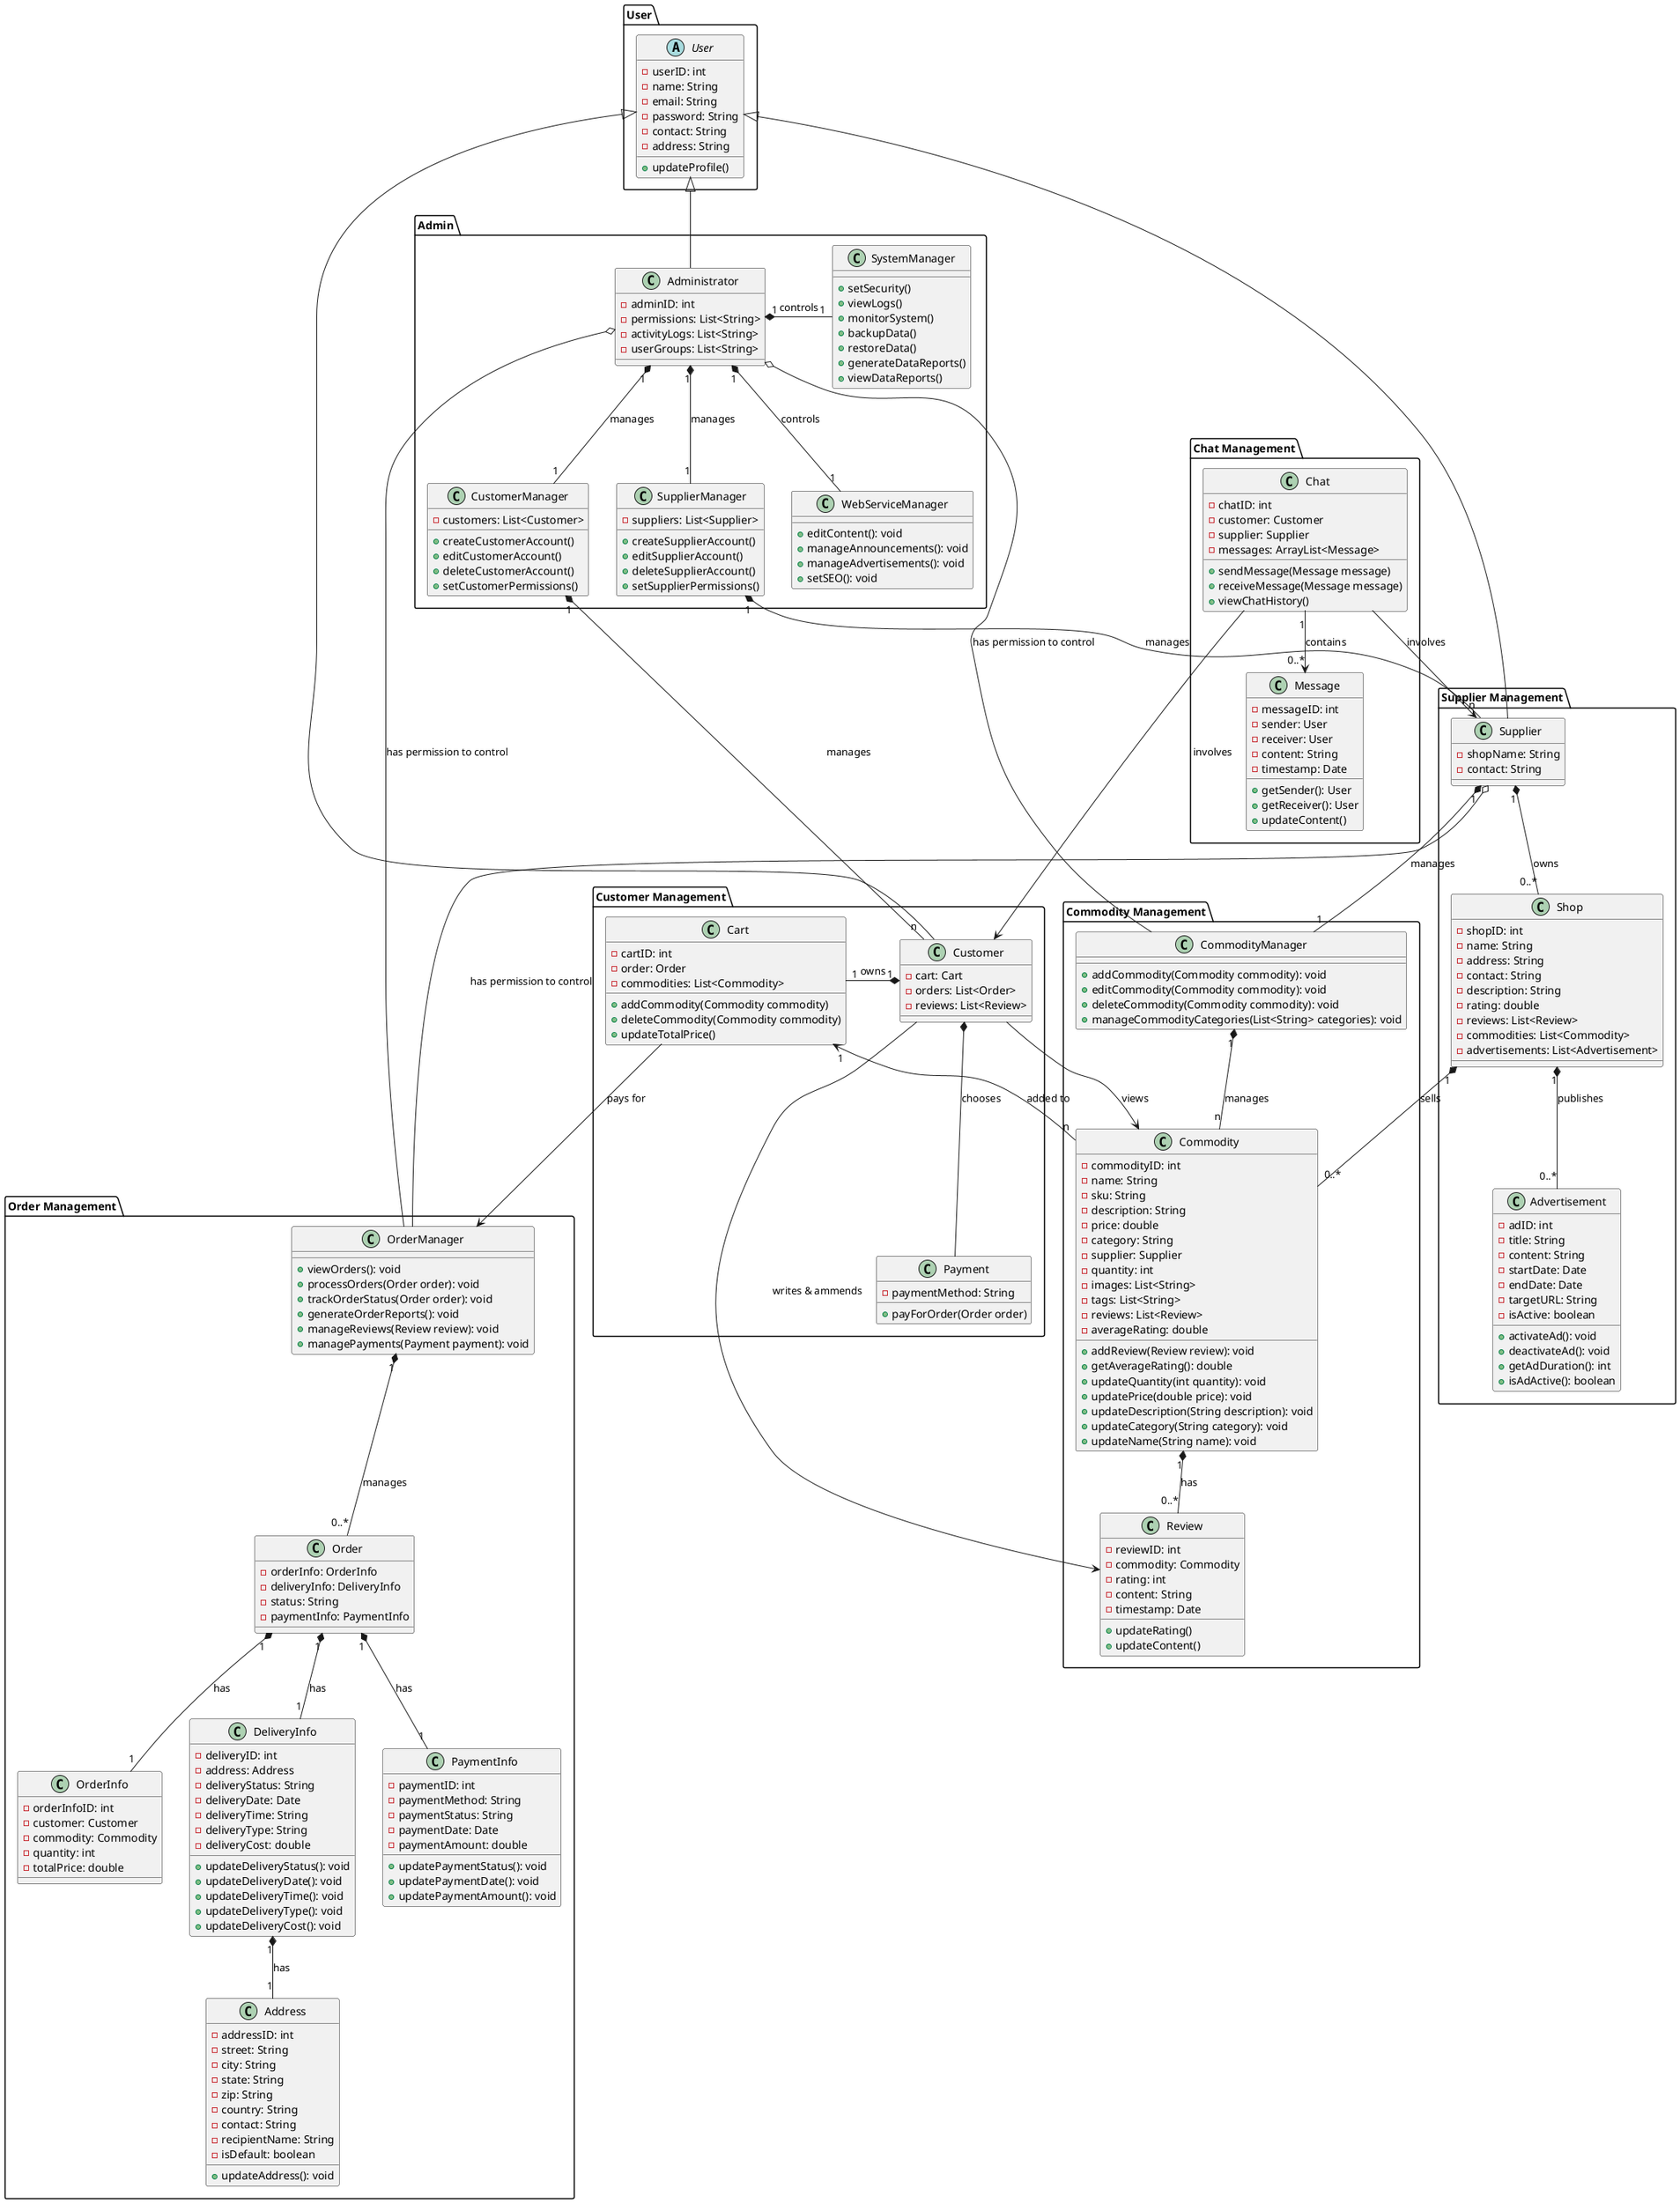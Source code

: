 @startuml

package "User" {
    abstract class User {
        -userID: int
        -name: String
        -email: String
        -password: String
        -contact: String
        -address: String
        +updateProfile()
    }
}


package "Admin" {
    class Administrator extends User.User {
        -adminID: int
        -permissions: List<String>
        -activityLogs: List<String>
        -userGroups: List<String>
    }

    class CustomerManager {
        -customers: List<Customer>
        +createCustomerAccount()
        +editCustomerAccount()
        +deleteCustomerAccount()
        +setCustomerPermissions()
    }
    
    class SupplierManager {
        -suppliers: List<Supplier>
        +createSupplierAccount()
        +editSupplierAccount()
        +deleteSupplierAccount()
        +setSupplierPermissions()
    }
  
    
    class WebServiceManager {
        +editContent(): void
        +manageAnnouncements(): void
        +manageAdvertisements(): void
        +setSEO(): void
    }
    
    class SystemManager {
        +setSecurity()
        +viewLogs()
        +monitorSystem()
        +backupData()
        +restoreData()
        +generateDataReports()
        +viewDataReports()
    }

    Administrator "1" *- "1" SystemManager : controls
    Administrator "1" *-- "1" SupplierManager : manages
    Administrator "1" *-- "1"  WebServiceManager : controls
    Administrator "1" *-- "1" CustomerManager : manages
}

package "Commodity Management" {  
    class CommodityManager {
        +addCommodity(Commodity commodity): void
        +editCommodity(Commodity commodity): void
        +deleteCommodity(Commodity commodity): void
        +manageCommodityCategories(List<String> categories): void
    }

    class Commodity {
        -commodityID: int
        -name: String
        -sku: String
        -description: String
        -price: double
        -category: String
        -supplier: Supplier
        -quantity: int
        -images: List<String>
        -tags: List<String>
        -reviews: List<Review>
        -averageRating: double
    
        +addReview(Review review): void
        +getAverageRating(): double
        +updateQuantity(int quantity): void
        +updatePrice(double price): void
        +updateDescription(String description): void
        +updateCategory(String category): void
        +updateName(String name): void
    }


    class Review {
        -reviewID: int
        -commodity: Commodity
        -rating: int
        -content: String
        -timestamp: Date

        +updateRating()
        +updateContent()
    }

    Administrator o-- CommodityManager : has permission to control

    CommodityManager "1" *-- "n" Commodity : manages
    Commodity "1" *-- "0..*" Review : has
}

package "Supplier Management" {
    class Supplier extends User.User {
        -shopName: String
        -contact: String
    }

    class Shop {
        -shopID: int
        -name: String
        -address: String
        -contact: String
        -description: String
        -rating: double
        -reviews: List<Review>
        -commodities: List<Commodity>
        -advertisements: List<Advertisement>
    }

    class Advertisement {
        -adID: int
        -title: String
        -content: String
        -startDate: Date
        -endDate: Date
        -targetURL: String
        -isActive: boolean
    
        +activateAd(): void
        +deactivateAd(): void
        +getAdDuration(): int
        +isAdActive(): boolean
    }

    Shop "1" *-- "0..*" Commodity : sells
    Shop "1" *-- "0..*" Advertisement : publishes

    Supplier "1" *-- "1" CommodityManager : manages
    Supplier "1" *-- "0..*" Shop : owns

    SupplierManager "1" *-- "n" Supplier : manages
}

package "Order Management" {
    class OrderManager {
        +viewOrders(): void
        +processOrders(Order order): void
        +trackOrderStatus(Order order): void
        +generateOrderReports(): void
        +manageReviews(Review review): void
        +managePayments(Payment payment): void
    }

    class Order {
        -orderInfo: OrderInfo
        -deliveryInfo: DeliveryInfo
        -status: String
        -paymentInfo: PaymentInfo
    }
    
    class OrderInfo {
        -orderInfoID: int
        -customer: Customer
        -commodity: Commodity
        -quantity: int
        -totalPrice: double
    }
    
    class DeliveryInfo {
        -deliveryID: int
        -address: Address
        -deliveryStatus: String
        -deliveryDate: Date
        -deliveryTime: String
        -deliveryType: String
        -deliveryCost: double
    
        +updateDeliveryStatus(): void
        +updateDeliveryDate(): void
        +updateDeliveryTime(): void
        +updateDeliveryType(): void
        +updateDeliveryCost(): void
    }

    class PaymentInfo {
        -paymentID: int
        -paymentMethod: String
        -paymentStatus: String
        -paymentDate: Date
        -paymentAmount: double
    
        +updatePaymentStatus(): void
        +updatePaymentDate(): void
        +updatePaymentAmount(): void
    }

    class Address {
        -addressID: int
        -street: String
        -city: String
        -state: String
        -zip: String
        -country: String
        -contact: String
        -recipientName: String
        -isDefault: boolean

        +updateAddress(): void
    }

    Order "1" *-- "1" OrderInfo : has
    Order "1" *-- "1" DeliveryInfo : has
    Order "1" *-- "1" PaymentInfo : has
    DeliveryInfo "1" *-- "1" Address : has
    OrderManager "1" *-- "0..*" Order : manages
    Administrator o-- OrderManager : has permission to control
    Supplier o-- OrderManager : has permission to control
}

package "Customer Management" {
    class Customer extends User.User {
        -cart: Cart
        -orders: List<Order>
        -reviews: List<Review>
    }

    class Cart {
        -cartID: int
        -order: Order
        -commodities: List<Commodity>

        +addCommodity(Commodity commodity)
        +deleteCommodity(Commodity commodity)
        +updateTotalPrice()
    }

    class Payment {
        -paymentMethod: String
        +payForOrder(Order order)
    }

    Customer --> Review : writes & ammends
    Customer --> Commodity : views
    Customer "1" *- "1" Cart : owns
    CustomerManager "1" *-- "n" Customer : manages

    Commodity "n" --> "1" Cart : added to
    Cart  --> OrderManager : pays for

    Customer *-- Payment : chooses
}

package "Chat Management" {
    class Message {
        -messageID: int
        -sender: User
        -receiver: User
        -content: String
        -timestamp: Date

        +getSender(): User
        +getReceiver(): User
        +updateContent()
    }

    class Chat {
        -chatID: int
        -customer: Customer
        -supplier: Supplier
        -messages: ArrayList<Message>

        +sendMessage(Message message)
        +receiveMessage(Message message)
        +viewChatHistory()
    }

    Chat "1" --> "0..*" Message : contains
    Chat --> Customer : involves
    Chat --> Supplier : involves
}


@enduml
